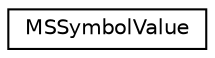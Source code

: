 digraph "Graphical Class Hierarchy"
{
  edge [fontname="Helvetica",fontsize="10",labelfontname="Helvetica",labelfontsize="10"];
  node [fontname="Helvetica",fontsize="10",shape=record];
  rankdir="LR";
  Node1 [label="MSSymbolValue",height=0.2,width=0.4,color="black", fillcolor="white", style="filled",URL="$struct_m_s_symbol_value.html"];
}
